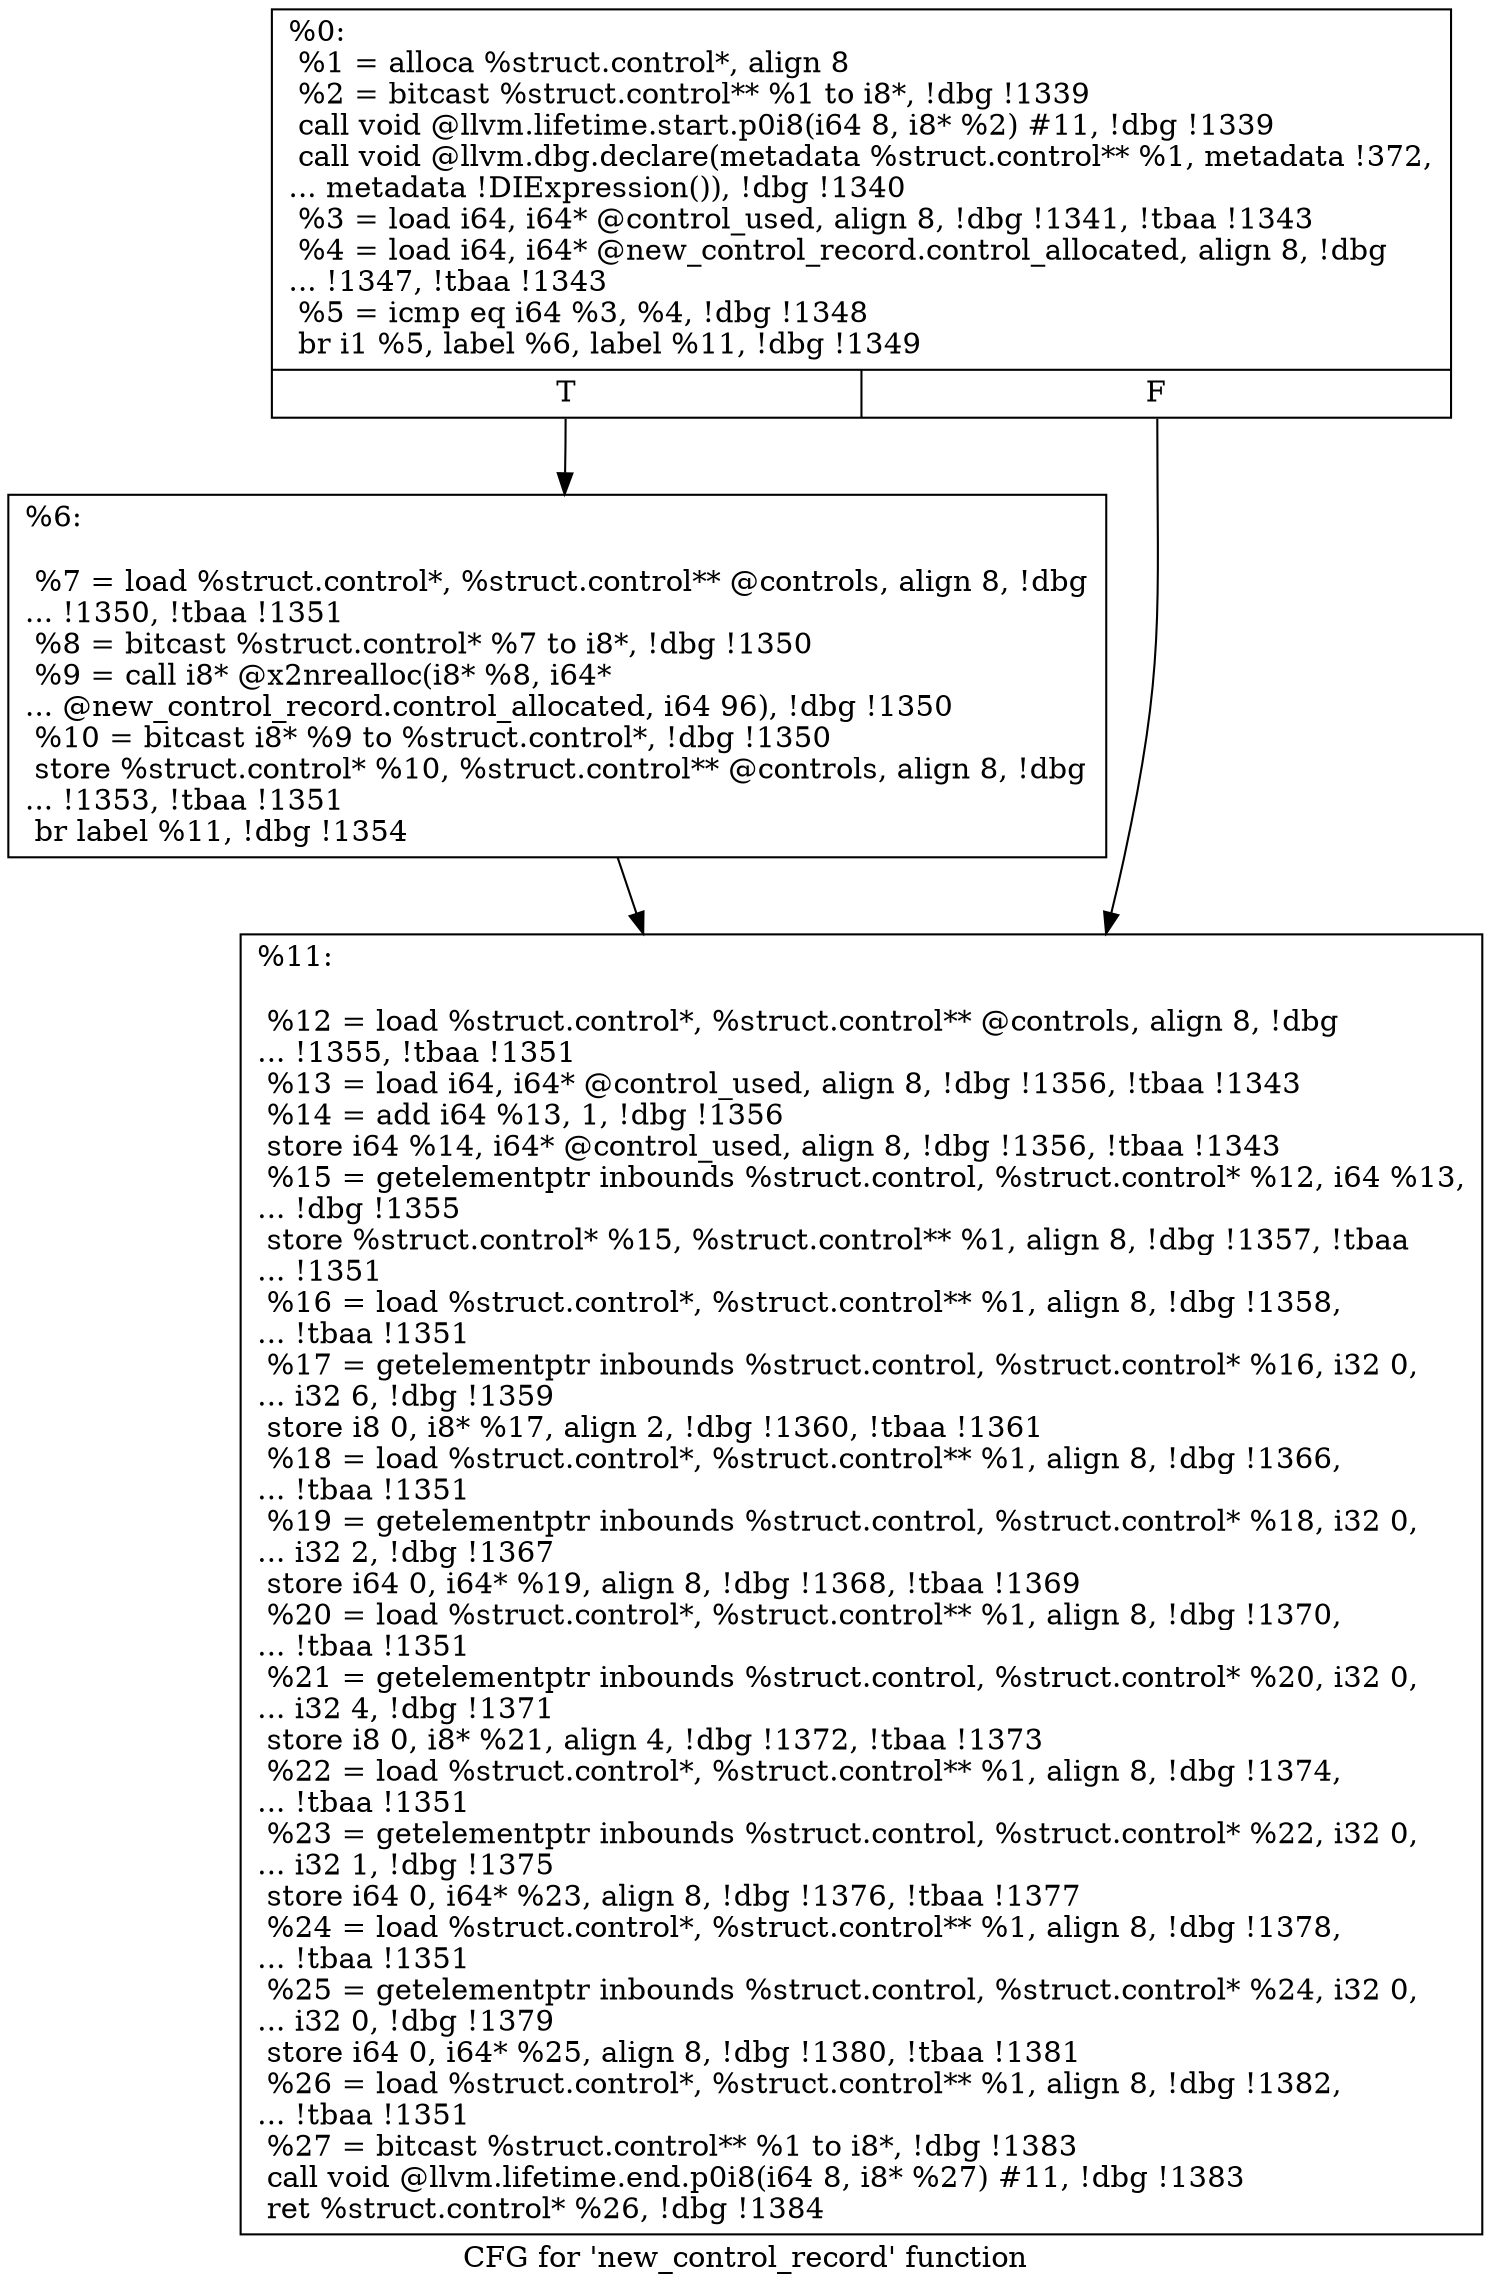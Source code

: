 digraph "CFG for 'new_control_record' function" {
	label="CFG for 'new_control_record' function";

	Node0x134da50 [shape=record,label="{%0:\l  %1 = alloca %struct.control*, align 8\l  %2 = bitcast %struct.control** %1 to i8*, !dbg !1339\l  call void @llvm.lifetime.start.p0i8(i64 8, i8* %2) #11, !dbg !1339\l  call void @llvm.dbg.declare(metadata %struct.control** %1, metadata !372,\l... metadata !DIExpression()), !dbg !1340\l  %3 = load i64, i64* @control_used, align 8, !dbg !1341, !tbaa !1343\l  %4 = load i64, i64* @new_control_record.control_allocated, align 8, !dbg\l... !1347, !tbaa !1343\l  %5 = icmp eq i64 %3, %4, !dbg !1348\l  br i1 %5, label %6, label %11, !dbg !1349\l|{<s0>T|<s1>F}}"];
	Node0x134da50:s0 -> Node0x13532d0;
	Node0x134da50:s1 -> Node0x1353320;
	Node0x13532d0 [shape=record,label="{%6:\l\l  %7 = load %struct.control*, %struct.control** @controls, align 8, !dbg\l... !1350, !tbaa !1351\l  %8 = bitcast %struct.control* %7 to i8*, !dbg !1350\l  %9 = call i8* @x2nrealloc(i8* %8, i64*\l... @new_control_record.control_allocated, i64 96), !dbg !1350\l  %10 = bitcast i8* %9 to %struct.control*, !dbg !1350\l  store %struct.control* %10, %struct.control** @controls, align 8, !dbg\l... !1353, !tbaa !1351\l  br label %11, !dbg !1354\l}"];
	Node0x13532d0 -> Node0x1353320;
	Node0x1353320 [shape=record,label="{%11:\l\l  %12 = load %struct.control*, %struct.control** @controls, align 8, !dbg\l... !1355, !tbaa !1351\l  %13 = load i64, i64* @control_used, align 8, !dbg !1356, !tbaa !1343\l  %14 = add i64 %13, 1, !dbg !1356\l  store i64 %14, i64* @control_used, align 8, !dbg !1356, !tbaa !1343\l  %15 = getelementptr inbounds %struct.control, %struct.control* %12, i64 %13,\l... !dbg !1355\l  store %struct.control* %15, %struct.control** %1, align 8, !dbg !1357, !tbaa\l... !1351\l  %16 = load %struct.control*, %struct.control** %1, align 8, !dbg !1358,\l... !tbaa !1351\l  %17 = getelementptr inbounds %struct.control, %struct.control* %16, i32 0,\l... i32 6, !dbg !1359\l  store i8 0, i8* %17, align 2, !dbg !1360, !tbaa !1361\l  %18 = load %struct.control*, %struct.control** %1, align 8, !dbg !1366,\l... !tbaa !1351\l  %19 = getelementptr inbounds %struct.control, %struct.control* %18, i32 0,\l... i32 2, !dbg !1367\l  store i64 0, i64* %19, align 8, !dbg !1368, !tbaa !1369\l  %20 = load %struct.control*, %struct.control** %1, align 8, !dbg !1370,\l... !tbaa !1351\l  %21 = getelementptr inbounds %struct.control, %struct.control* %20, i32 0,\l... i32 4, !dbg !1371\l  store i8 0, i8* %21, align 4, !dbg !1372, !tbaa !1373\l  %22 = load %struct.control*, %struct.control** %1, align 8, !dbg !1374,\l... !tbaa !1351\l  %23 = getelementptr inbounds %struct.control, %struct.control* %22, i32 0,\l... i32 1, !dbg !1375\l  store i64 0, i64* %23, align 8, !dbg !1376, !tbaa !1377\l  %24 = load %struct.control*, %struct.control** %1, align 8, !dbg !1378,\l... !tbaa !1351\l  %25 = getelementptr inbounds %struct.control, %struct.control* %24, i32 0,\l... i32 0, !dbg !1379\l  store i64 0, i64* %25, align 8, !dbg !1380, !tbaa !1381\l  %26 = load %struct.control*, %struct.control** %1, align 8, !dbg !1382,\l... !tbaa !1351\l  %27 = bitcast %struct.control** %1 to i8*, !dbg !1383\l  call void @llvm.lifetime.end.p0i8(i64 8, i8* %27) #11, !dbg !1383\l  ret %struct.control* %26, !dbg !1384\l}"];
}
